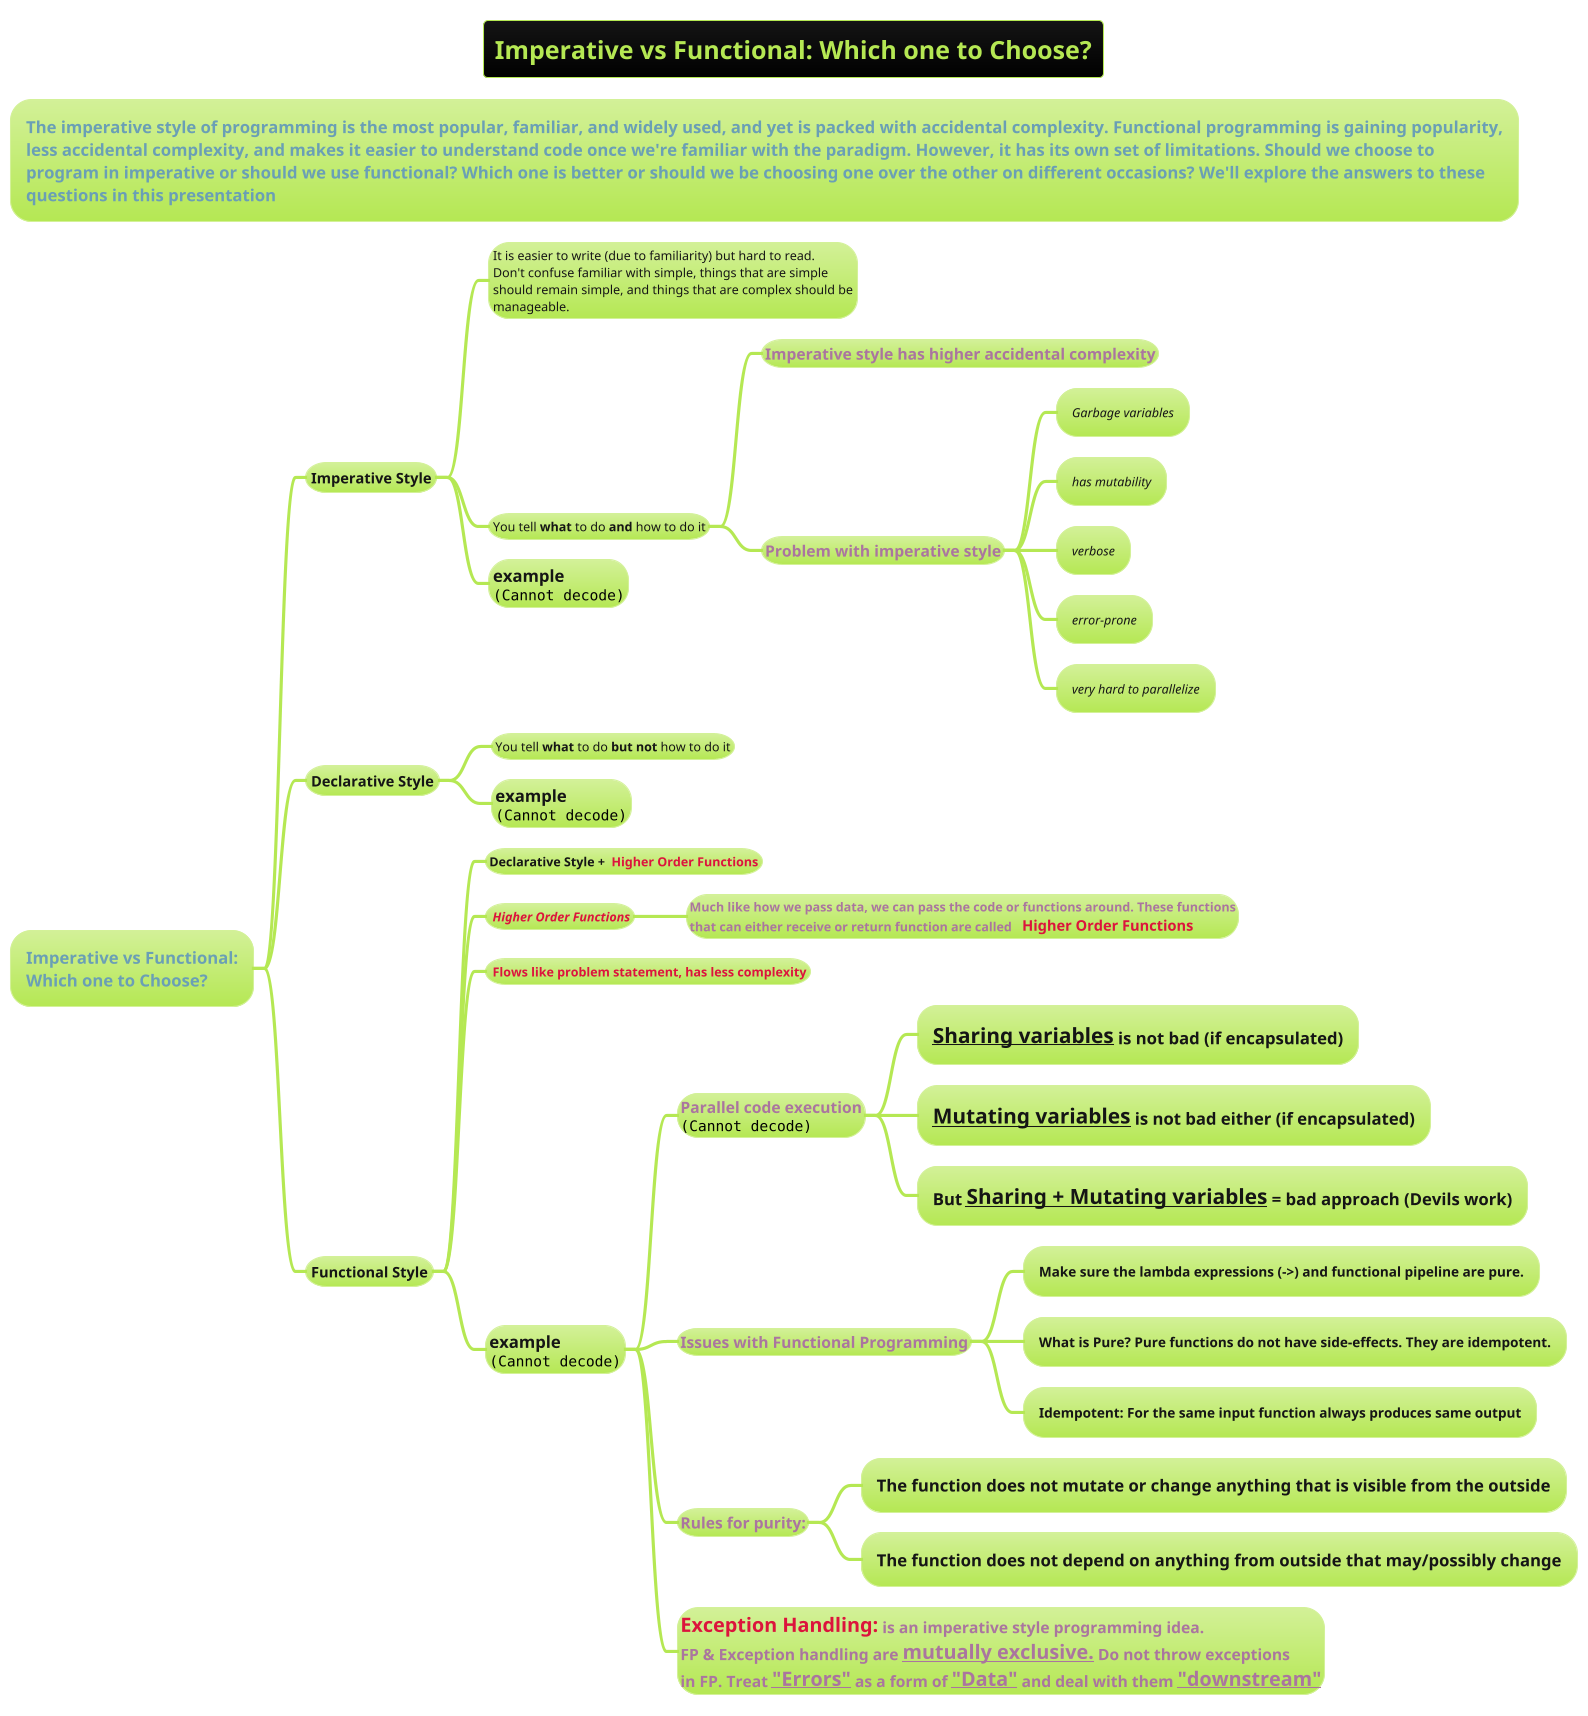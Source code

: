@startmindmap
!theme hacker

title = Imperative vs Functional: Which one to Choose?

*:The imperative style of programming is the most popular, familiar, and widely used, and yet is packed with accidental complexity. Functional programming is gaining popularity,
less accidental complexity, and makes it easier to understand code once we're familiar with the paradigm. However, it has its own set of limitations. Should we choose to
program in imperative or should we use functional? Which one is better or should we be choosing one over the other on different occasions? We'll explore the answers to these
questions in this presentation;

* Imperative vs Functional:\nWhich one to Choose?
** Imperative Style
***:It is easier to write (due to familiarity) but hard to read.
Don't confuse familiar with simple, things that are simple
should remain simple, and things that are complex should be
manageable.;

*** You tell **what** to do **and** how to do it
**** =Imperative style has higher accidental complexity
**** =Problem with imperative style
***** ====Garbage variables
***** ====has mutability
***** ====verbose
***** ====error-prone
***** ====very hard to parallelize
*** =example \n<img:images/img_3.png>
** Declarative Style
*** You tell **what** to do **but not** how to do it
*** =example \n<img:images/img_2.png>

** Functional Style
*** **Declarative Style +** <color :crimson> **Higher Order Functions**


*** ====<color :crimson> **Higher Order Functions**

****:===Much like how we pass data, we can pass the code or functions around. These functions
===that can either receive or return function are called <color :crimson>  **Higher Order Functions**;
*** <color :crimson> **Flows like problem statement, has less complexity**
*** =example\n<img:images/img.png>
**** =Parallel code execution\n<img:images/img_1.png>
***** =__Sharing variables__ is not bad (if encapsulated)
***** =__Mutating variables__ is not bad either (if encapsulated)
***** =But __Sharing + Mutating variables__ = bad approach (Devils work)
**** =Issues with Functional Programming
***** ===Make sure the lambda expressions (->) and functional pipeline are pure.
***** ===What is Pure? Pure functions do not have side-effects. They are idempotent.
***** ===Idempotent: For the same input function always produces same output
**** =Rules for purity:
***** =The function does not mutate or change anything that is visible from the outside
***** =The function does not depend on anything from outside that may/possibly change
****:=<color:crimson>Exception Handling:</color> is an imperative style programming idea.
=FP & Exception handling are __mutually exclusive.__ Do not throw exceptions
=in FP. Treat __"Errors"__ as a form of __"Data"__ and deal with them __"downstream"__;

@endmindmap
